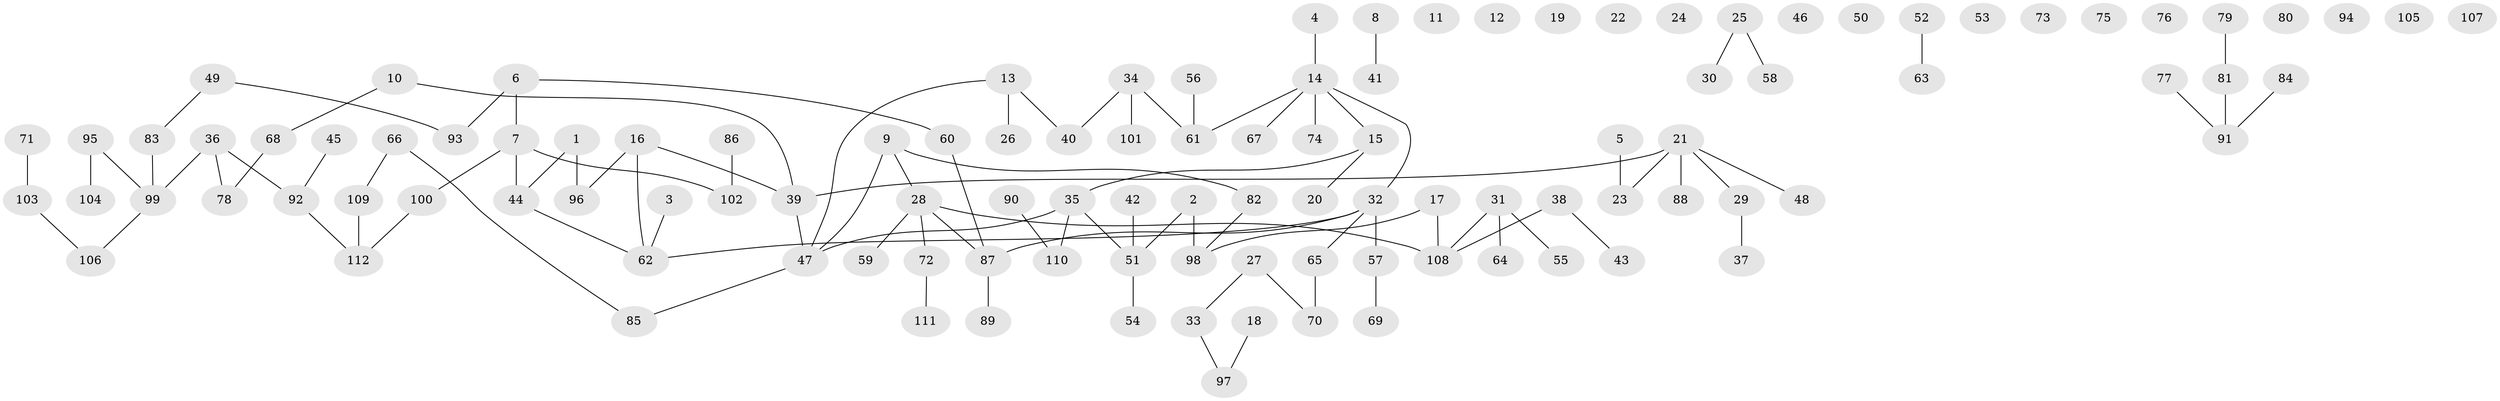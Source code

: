 // Generated by graph-tools (version 1.1) at 2025/49/03/09/25 03:49:05]
// undirected, 112 vertices, 102 edges
graph export_dot {
graph [start="1"]
  node [color=gray90,style=filled];
  1;
  2;
  3;
  4;
  5;
  6;
  7;
  8;
  9;
  10;
  11;
  12;
  13;
  14;
  15;
  16;
  17;
  18;
  19;
  20;
  21;
  22;
  23;
  24;
  25;
  26;
  27;
  28;
  29;
  30;
  31;
  32;
  33;
  34;
  35;
  36;
  37;
  38;
  39;
  40;
  41;
  42;
  43;
  44;
  45;
  46;
  47;
  48;
  49;
  50;
  51;
  52;
  53;
  54;
  55;
  56;
  57;
  58;
  59;
  60;
  61;
  62;
  63;
  64;
  65;
  66;
  67;
  68;
  69;
  70;
  71;
  72;
  73;
  74;
  75;
  76;
  77;
  78;
  79;
  80;
  81;
  82;
  83;
  84;
  85;
  86;
  87;
  88;
  89;
  90;
  91;
  92;
  93;
  94;
  95;
  96;
  97;
  98;
  99;
  100;
  101;
  102;
  103;
  104;
  105;
  106;
  107;
  108;
  109;
  110;
  111;
  112;
  1 -- 44;
  1 -- 96;
  2 -- 51;
  2 -- 98;
  3 -- 62;
  4 -- 14;
  5 -- 23;
  6 -- 7;
  6 -- 60;
  6 -- 93;
  7 -- 44;
  7 -- 100;
  7 -- 102;
  8 -- 41;
  9 -- 28;
  9 -- 47;
  9 -- 82;
  10 -- 39;
  10 -- 68;
  13 -- 26;
  13 -- 40;
  13 -- 47;
  14 -- 15;
  14 -- 32;
  14 -- 61;
  14 -- 67;
  14 -- 74;
  15 -- 20;
  15 -- 35;
  16 -- 39;
  16 -- 62;
  16 -- 96;
  17 -- 98;
  17 -- 108;
  18 -- 97;
  21 -- 23;
  21 -- 29;
  21 -- 39;
  21 -- 48;
  21 -- 88;
  25 -- 30;
  25 -- 58;
  27 -- 33;
  27 -- 70;
  28 -- 59;
  28 -- 72;
  28 -- 87;
  28 -- 108;
  29 -- 37;
  31 -- 55;
  31 -- 64;
  31 -- 108;
  32 -- 57;
  32 -- 62;
  32 -- 65;
  32 -- 87;
  33 -- 97;
  34 -- 40;
  34 -- 61;
  34 -- 101;
  35 -- 47;
  35 -- 51;
  35 -- 110;
  36 -- 78;
  36 -- 92;
  36 -- 99;
  38 -- 43;
  38 -- 108;
  39 -- 47;
  42 -- 51;
  44 -- 62;
  45 -- 92;
  47 -- 85;
  49 -- 83;
  49 -- 93;
  51 -- 54;
  52 -- 63;
  56 -- 61;
  57 -- 69;
  60 -- 87;
  65 -- 70;
  66 -- 85;
  66 -- 109;
  68 -- 78;
  71 -- 103;
  72 -- 111;
  77 -- 91;
  79 -- 81;
  81 -- 91;
  82 -- 98;
  83 -- 99;
  84 -- 91;
  86 -- 102;
  87 -- 89;
  90 -- 110;
  92 -- 112;
  95 -- 99;
  95 -- 104;
  99 -- 106;
  100 -- 112;
  103 -- 106;
  109 -- 112;
}
